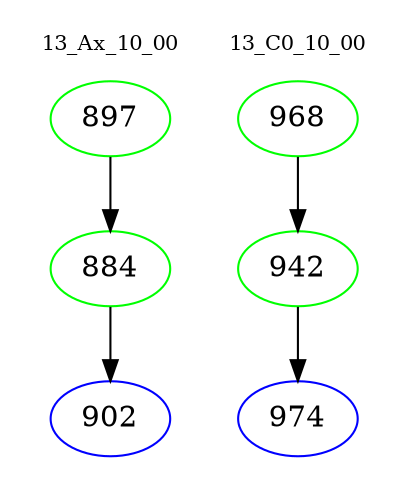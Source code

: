 digraph{
subgraph cluster_0 {
color = white
label = "13_Ax_10_00";
fontsize=10;
T0_897 [label="897", color="green"]
T0_897 -> T0_884 [color="black"]
T0_884 [label="884", color="green"]
T0_884 -> T0_902 [color="black"]
T0_902 [label="902", color="blue"]
}
subgraph cluster_1 {
color = white
label = "13_C0_10_00";
fontsize=10;
T1_968 [label="968", color="green"]
T1_968 -> T1_942 [color="black"]
T1_942 [label="942", color="green"]
T1_942 -> T1_974 [color="black"]
T1_974 [label="974", color="blue"]
}
}
